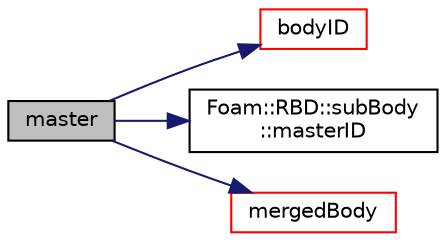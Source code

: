 digraph "master"
{
  bgcolor="transparent";
  edge [fontname="Helvetica",fontsize="10",labelfontname="Helvetica",labelfontsize="10"];
  node [fontname="Helvetica",fontsize="10",shape=record];
  rankdir="LR";
  Node1 [label="master",height=0.2,width=0.4,color="black", fillcolor="grey75", style="filled", fontcolor="black"];
  Node1 -> Node2 [color="midnightblue",fontsize="10",style="solid",fontname="Helvetica"];
  Node2 [label="bodyID",height=0.2,width=0.4,color="red",URL="$a02269.html#a9f01f63c25be666c7178519b284d51a2",tooltip="Return the ID of the body with the given name. "];
  Node1 -> Node3 [color="midnightblue",fontsize="10",style="solid",fontname="Helvetica"];
  Node3 [label="Foam::RBD::subBody\l::masterID",height=0.2,width=0.4,color="black",URL="$a02549.html#a635b69ffe12394c5a0f28ec758131c17",tooltip="Return the master body Id. "];
  Node1 -> Node4 [color="midnightblue",fontsize="10",style="solid",fontname="Helvetica"];
  Node4 [label="mergedBody",height=0.2,width=0.4,color="red",URL="$a02269.html#ad3dbfd273d5f3d32e3a29895a4f1eff6",tooltip="Return the merged body for the given body ID. "];
}
